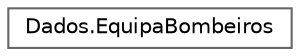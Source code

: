 digraph "Graphical Class Hierarchy"
{
 // LATEX_PDF_SIZE
  bgcolor="transparent";
  edge [fontname=Helvetica,fontsize=10,labelfontname=Helvetica,labelfontsize=10];
  node [fontname=Helvetica,fontsize=10,shape=box,height=0.2,width=0.4];
  rankdir="LR";
  Node0 [id="Node000000",label="Dados.EquipaBombeiros",height=0.2,width=0.4,color="grey40", fillcolor="white", style="filled",URL="$class_dados_1_1_equipa_bombeiros.html",tooltip="Purpose: Class EquipaBombeiros que contem um dicionario de bombeiros e o nome da equipa Created by: d..."];
}
